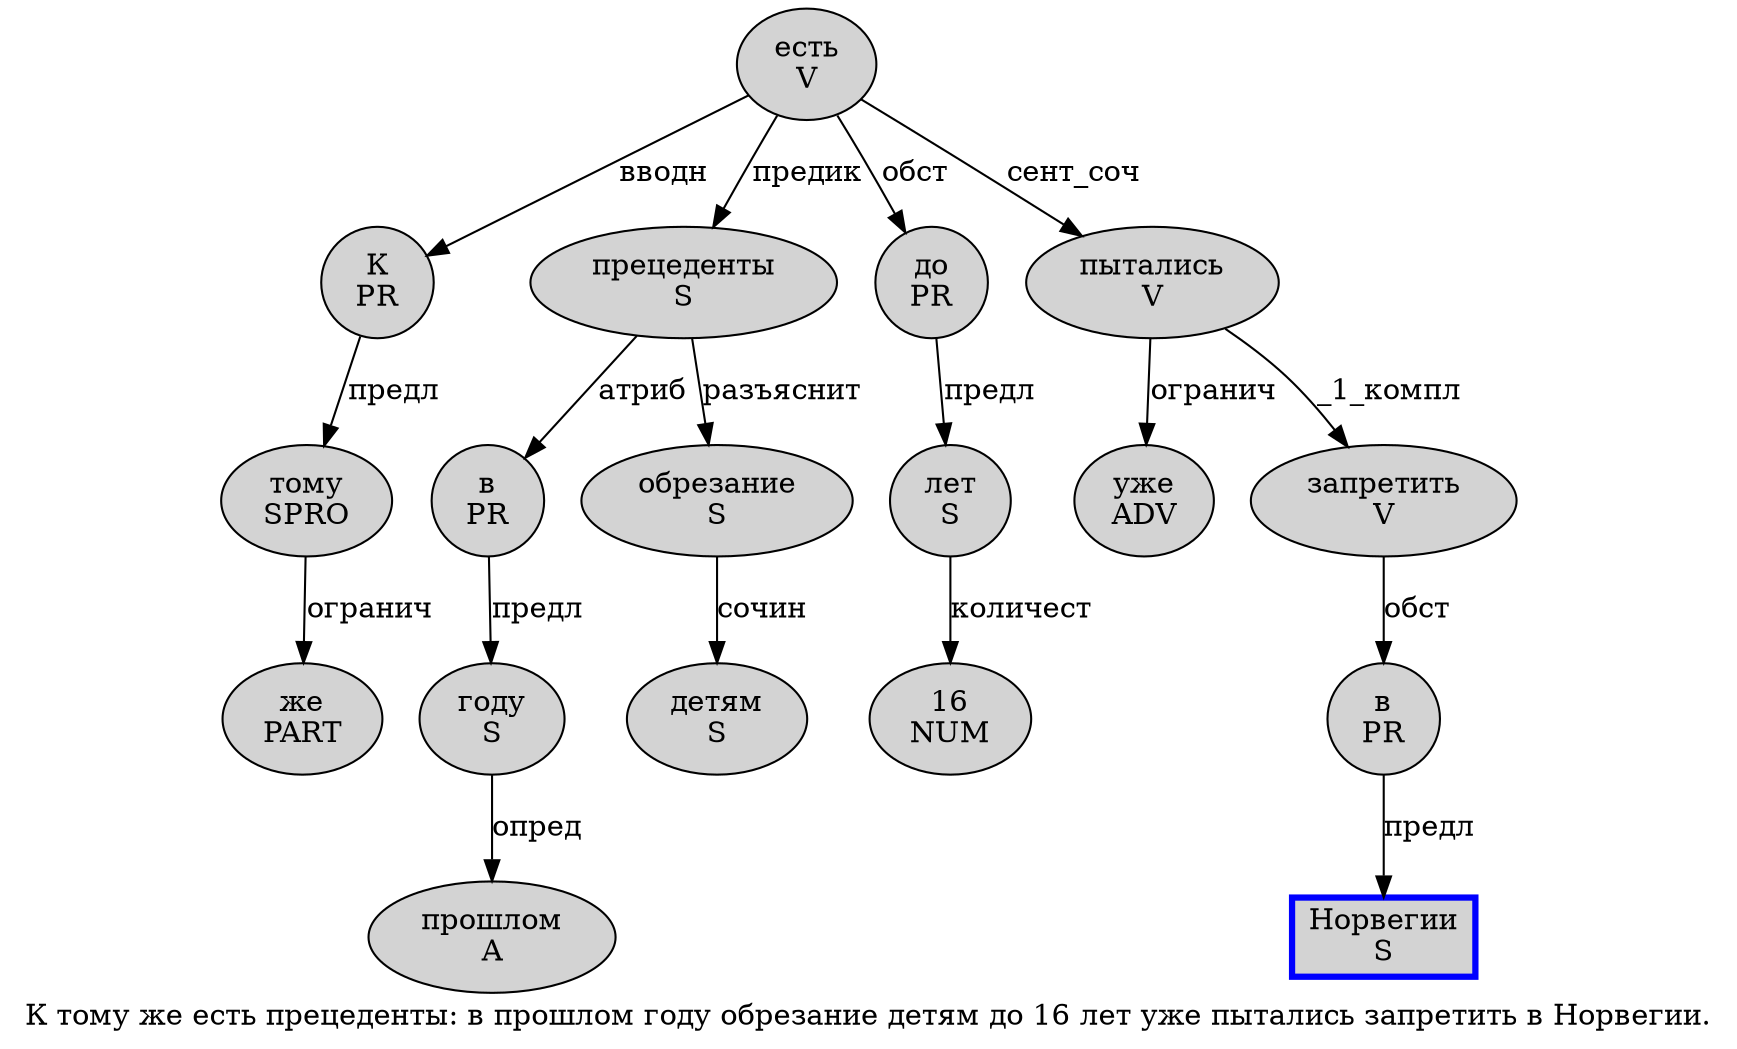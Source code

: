 digraph SENTENCE_1389 {
	graph [label="К тому же есть прецеденты: в прошлом году обрезание детям до 16 лет уже пытались запретить в Норвегии."]
	node [style=filled]
		0 [label="К
PR" color="" fillcolor=lightgray penwidth=1 shape=ellipse]
		1 [label="тому
SPRO" color="" fillcolor=lightgray penwidth=1 shape=ellipse]
		2 [label="же
PART" color="" fillcolor=lightgray penwidth=1 shape=ellipse]
		3 [label="есть
V" color="" fillcolor=lightgray penwidth=1 shape=ellipse]
		4 [label="прецеденты
S" color="" fillcolor=lightgray penwidth=1 shape=ellipse]
		6 [label="в
PR" color="" fillcolor=lightgray penwidth=1 shape=ellipse]
		7 [label="прошлом
A" color="" fillcolor=lightgray penwidth=1 shape=ellipse]
		8 [label="году
S" color="" fillcolor=lightgray penwidth=1 shape=ellipse]
		9 [label="обрезание
S" color="" fillcolor=lightgray penwidth=1 shape=ellipse]
		10 [label="детям
S" color="" fillcolor=lightgray penwidth=1 shape=ellipse]
		11 [label="до
PR" color="" fillcolor=lightgray penwidth=1 shape=ellipse]
		12 [label="16
NUM" color="" fillcolor=lightgray penwidth=1 shape=ellipse]
		13 [label="лет
S" color="" fillcolor=lightgray penwidth=1 shape=ellipse]
		14 [label="уже
ADV" color="" fillcolor=lightgray penwidth=1 shape=ellipse]
		15 [label="пытались
V" color="" fillcolor=lightgray penwidth=1 shape=ellipse]
		16 [label="запретить
V" color="" fillcolor=lightgray penwidth=1 shape=ellipse]
		17 [label="в
PR" color="" fillcolor=lightgray penwidth=1 shape=ellipse]
		18 [label="Норвегии
S" color=blue fillcolor=lightgray penwidth=3 shape=box]
			3 -> 0 [label="вводн"]
			3 -> 4 [label="предик"]
			3 -> 11 [label="обст"]
			3 -> 15 [label="сент_соч"]
			17 -> 18 [label="предл"]
			0 -> 1 [label="предл"]
			13 -> 12 [label="количест"]
			9 -> 10 [label="сочин"]
			4 -> 6 [label="атриб"]
			4 -> 9 [label="разъяснит"]
			15 -> 14 [label="огранич"]
			15 -> 16 [label="_1_компл"]
			1 -> 2 [label="огранич"]
			16 -> 17 [label="обст"]
			11 -> 13 [label="предл"]
			8 -> 7 [label="опред"]
			6 -> 8 [label="предл"]
}